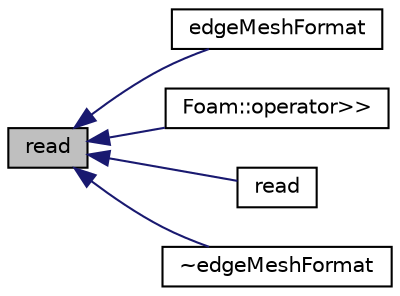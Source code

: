 digraph "read"
{
  bgcolor="transparent";
  edge [fontname="Helvetica",fontsize="10",labelfontname="Helvetica",labelfontsize="10"];
  node [fontname="Helvetica",fontsize="10",shape=record];
  rankdir="LR";
  Node168 [label="read",height=0.2,width=0.4,color="black", fillcolor="grey75", style="filled", fontcolor="black"];
  Node168 -> Node169 [dir="back",color="midnightblue",fontsize="10",style="solid",fontname="Helvetica"];
  Node169 [label="edgeMeshFormat",height=0.2,width=0.4,color="black",URL="$a22521.html#aa5316bc749e7f6bac7d584bf7627525f",tooltip="Construct from file name. "];
  Node168 -> Node170 [dir="back",color="midnightblue",fontsize="10",style="solid",fontname="Helvetica"];
  Node170 [label="Foam::operator\>\>",height=0.2,width=0.4,color="black",URL="$a21851.html#a44f398e0525f8d7f48cead029868d845"];
  Node168 -> Node171 [dir="back",color="midnightblue",fontsize="10",style="solid",fontname="Helvetica"];
  Node171 [label="read",height=0.2,width=0.4,color="black",URL="$a22521.html#a464ebd67acbdff0014d4dae69e3ec4be",tooltip="Read from file. "];
  Node168 -> Node172 [dir="back",color="midnightblue",fontsize="10",style="solid",fontname="Helvetica"];
  Node172 [label="~edgeMeshFormat",height=0.2,width=0.4,color="black",URL="$a22521.html#a73cdb8b67f1d5d9f85b8fe76cc9e9588",tooltip="Destructor. "];
}
